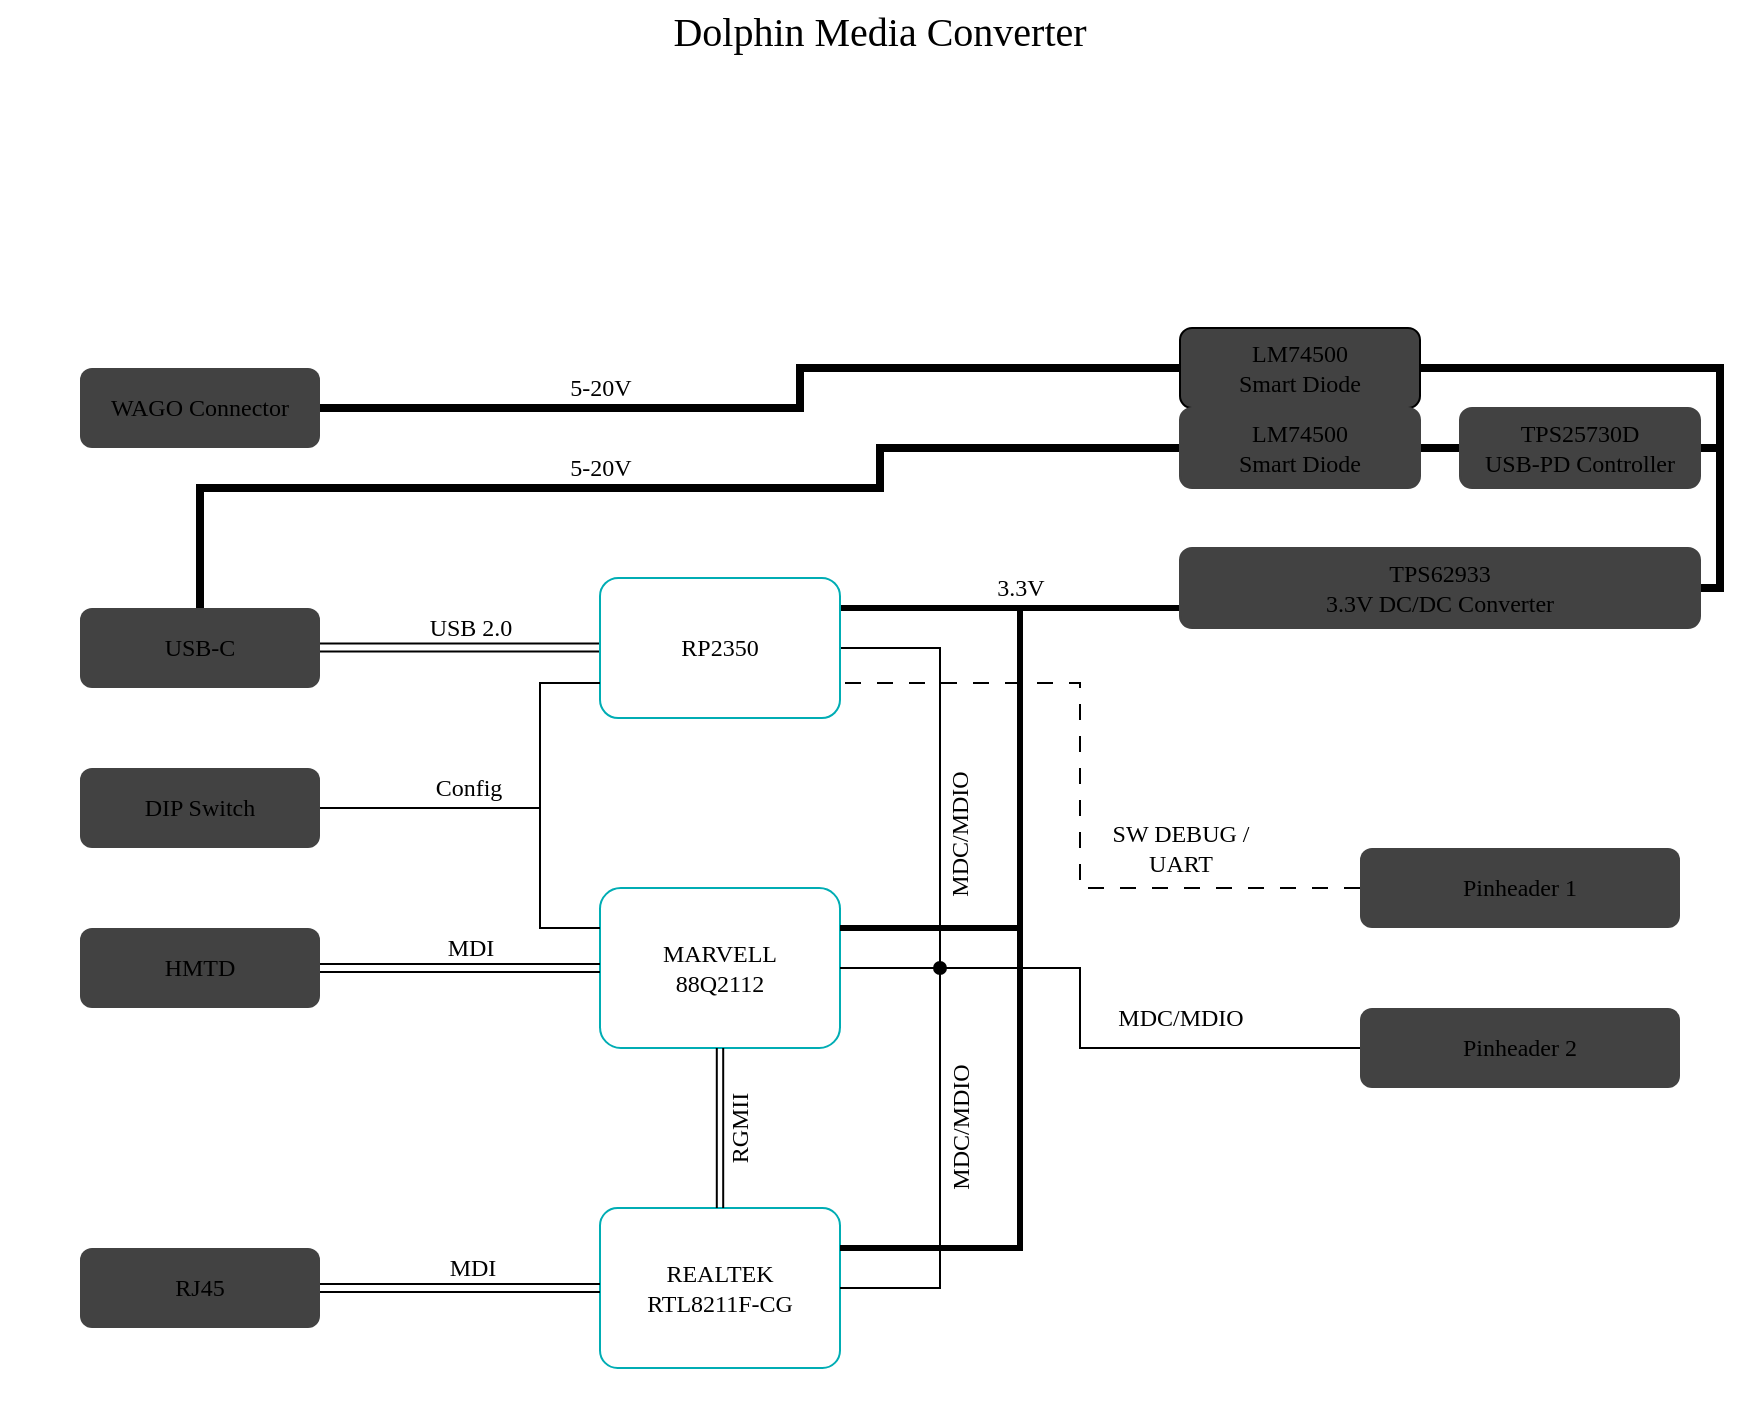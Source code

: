 <mxfile version="27.0.3">
  <diagram name="Page-1" id="NvmOd1hnCoSiwyfroD-n">
    <mxGraphModel dx="1501" dy="818" grid="1" gridSize="10" guides="1" tooltips="1" connect="1" arrows="1" fold="1" page="1" pageScale="1" pageWidth="1654" pageHeight="1169" background="light-dark(#FFFFFF,#222222)" math="0" shadow="0">
      <root>
        <mxCell id="0" />
        <mxCell id="1" parent="0" />
        <mxCell id="qNLJSK2YPdrOxjm5gzX9-74" value="" style="rounded=1;whiteSpace=wrap;html=1;strokeColor=none;arcSize=4;fontFamily=Bosch Sans;" vertex="1" parent="1">
          <mxGeometry x="1027" y="594" width="240" height="200" as="geometry" />
        </mxCell>
        <mxCell id="qNLJSK2YPdrOxjm5gzX9-48" value="" style="rounded=1;whiteSpace=wrap;html=1;strokeColor=none;arcSize=4;fontFamily=Bosch Sans;" vertex="1" parent="1">
          <mxGeometry x="947" y="354" width="320" height="200" as="geometry" />
        </mxCell>
        <mxCell id="qNLJSK2YPdrOxjm5gzX9-10" value="" style="rounded=1;whiteSpace=wrap;html=1;strokeColor=none;arcSize=4;fontFamily=Bosch Sans;" vertex="1" parent="1">
          <mxGeometry x="387" y="354" width="200" height="560" as="geometry" />
        </mxCell>
        <mxCell id="qNLJSK2YPdrOxjm5gzX9-1" value="&lt;font style=&quot;font-size: 20px;&quot;&gt;Dolphin Media Converter&lt;/font&gt;" style="text;html=1;align=center;verticalAlign=middle;whiteSpace=wrap;rounded=0;fontFamily=Bosch Sans;" vertex="1" parent="1">
          <mxGeometry x="682" y="210" width="290" height="30" as="geometry" />
        </mxCell>
        <mxCell id="qNLJSK2YPdrOxjm5gzX9-50" style="edgeStyle=orthogonalEdgeStyle;rounded=0;orthogonalLoop=1;jettySize=auto;html=1;entryX=0;entryY=0.5;entryDx=0;entryDy=0;fontFamily=Bosch Sans;fontSize=12;fontColor=default;strokeWidth=4;strokeColor=light-dark(#000000,#E20014);endArrow=none;startFill=0;" edge="1" parent="1" source="qNLJSK2YPdrOxjm5gzX9-5" target="qNLJSK2YPdrOxjm5gzX9-47">
          <mxGeometry relative="1" as="geometry">
            <Array as="points">
              <mxPoint x="487" y="454" />
              <mxPoint x="827" y="454" />
              <mxPoint x="827" y="434" />
            </Array>
          </mxGeometry>
        </mxCell>
        <mxCell id="qNLJSK2YPdrOxjm5gzX9-5" value="USB-C" style="rounded=1;whiteSpace=wrap;html=1;strokeColor=none;fillColor=light-dark(#424242,#222222);fontFamily=Bosch Sans;" vertex="1" parent="1">
          <mxGeometry x="427" y="514" width="120" height="40" as="geometry" />
        </mxCell>
        <mxCell id="qNLJSK2YPdrOxjm5gzX9-6" value="RJ45" style="rounded=1;whiteSpace=wrap;html=1;strokeColor=none;fillColor=light-dark(#424242,#222222);fontFamily=Bosch Sans;" vertex="1" parent="1">
          <mxGeometry x="427" y="834" width="120" height="40" as="geometry" />
        </mxCell>
        <mxCell id="qNLJSK2YPdrOxjm5gzX9-7" value="DIP Switch" style="rounded=1;whiteSpace=wrap;html=1;fillColor=light-dark(#424242,#222222);strokeColor=none;fontFamily=Bosch Sans;" vertex="1" parent="1">
          <mxGeometry x="427" y="594" width="120" height="40" as="geometry" />
        </mxCell>
        <mxCell id="qNLJSK2YPdrOxjm5gzX9-49" style="edgeStyle=orthogonalEdgeStyle;rounded=0;orthogonalLoop=1;jettySize=auto;html=1;entryX=0;entryY=0.5;entryDx=0;entryDy=0;fontFamily=Bosch Sans;fontSize=12;fontColor=default;strokeWidth=4;strokeColor=light-dark(#000000,#E20014);endArrow=none;startFill=0;" edge="1" parent="1" source="qNLJSK2YPdrOxjm5gzX9-8" target="qNLJSK2YPdrOxjm5gzX9-46">
          <mxGeometry relative="1" as="geometry">
            <Array as="points">
              <mxPoint x="787" y="414" />
              <mxPoint x="787" y="394" />
            </Array>
          </mxGeometry>
        </mxCell>
        <mxCell id="qNLJSK2YPdrOxjm5gzX9-66" value="5-20V" style="edgeLabel;html=1;align=center;verticalAlign=middle;resizable=0;points=[];rounded=1;arcSize=4;fontFamily=Bosch Sans;fontSize=12;fontColor=default;fillColor=default;labelBackgroundColor=none;direction=south;" vertex="1" connectable="0" parent="qNLJSK2YPdrOxjm5gzX9-49">
          <mxGeometry x="-0.379" relative="1" as="geometry">
            <mxPoint y="-10" as="offset" />
          </mxGeometry>
        </mxCell>
        <mxCell id="qNLJSK2YPdrOxjm5gzX9-8" value="WAGO Connector" style="rounded=1;whiteSpace=wrap;html=1;fillColor=light-dark(#424242,#222222);strokeColor=none;fontFamily=Bosch Sans;" vertex="1" parent="1">
          <mxGeometry x="427" y="394" width="120" height="40" as="geometry" />
        </mxCell>
        <mxCell id="qNLJSK2YPdrOxjm5gzX9-9" value="HMTD" style="rounded=1;whiteSpace=wrap;html=1;fillColor=light-dark(#424242,#222222);strokeColor=none;fontFamily=Bosch Sans;" vertex="1" parent="1">
          <mxGeometry x="427" y="674" width="120" height="40" as="geometry" />
        </mxCell>
        <mxCell id="qNLJSK2YPdrOxjm5gzX9-12" value="" style="rounded=1;whiteSpace=wrap;html=1;strokeColor=none;arcSize=4;fontFamily=Bosch Sans;" vertex="1" parent="1">
          <mxGeometry x="667" y="474" width="160" height="120" as="geometry" />
        </mxCell>
        <mxCell id="qNLJSK2YPdrOxjm5gzX9-19" value="" style="rounded=1;whiteSpace=wrap;html=1;strokeColor=none;arcSize=4;fontFamily=Bosch Sans;" vertex="1" parent="1">
          <mxGeometry x="667" y="634" width="160" height="120" as="geometry" />
        </mxCell>
        <mxCell id="qNLJSK2YPdrOxjm5gzX9-21" value="MARVELL&lt;div&gt;88Q2112&lt;/div&gt;" style="rounded=1;whiteSpace=wrap;html=1;strokeColor=light-dark(#00ADB4, #e20014);fillColor=default;arcSize=13;fontFamily=Bosch Sans;" vertex="1" parent="1">
          <mxGeometry x="687" y="654" width="120" height="80" as="geometry" />
        </mxCell>
        <mxCell id="qNLJSK2YPdrOxjm5gzX9-23" value="" style="rounded=1;whiteSpace=wrap;html=1;strokeColor=none;arcSize=4;fontFamily=Bosch Sans;" vertex="1" parent="1">
          <mxGeometry x="667" y="794" width="160" height="120" as="geometry" />
        </mxCell>
        <mxCell id="qNLJSK2YPdrOxjm5gzX9-24" value="REALTEK&lt;div&gt;RTL8211F-CG&lt;/div&gt;" style="rounded=1;whiteSpace=wrap;html=1;strokeColor=light-dark(#00ADB4, #008ed0);fillColor=default;arcSize=11;fontFamily=Bosch Sans;" vertex="1" parent="1">
          <mxGeometry x="687" y="814" width="120" height="80" as="geometry" />
        </mxCell>
        <mxCell id="qNLJSK2YPdrOxjm5gzX9-25" style="edgeStyle=orthogonalEdgeStyle;rounded=0;orthogonalLoop=1;jettySize=auto;html=1;entryX=0.5;entryY=0;entryDx=0;entryDy=0;fontFamily=Bosch Sans;fontSize=12;fontColor=default;shape=link;width=3.2;" edge="1" parent="1" source="qNLJSK2YPdrOxjm5gzX9-21" target="qNLJSK2YPdrOxjm5gzX9-24">
          <mxGeometry relative="1" as="geometry">
            <Array as="points">
              <mxPoint x="747" y="784" />
              <mxPoint x="747" y="784" />
            </Array>
          </mxGeometry>
        </mxCell>
        <mxCell id="qNLJSK2YPdrOxjm5gzX9-26" value="RGMII" style="edgeLabel;html=1;align=center;verticalAlign=middle;resizable=0;points=[];rounded=1;arcSize=4;fontFamily=Bosch Sans;fontSize=12;fontColor=default;fillColor=default;labelBackgroundColor=none;horizontal=0;" vertex="1" connectable="0" parent="qNLJSK2YPdrOxjm5gzX9-25">
          <mxGeometry x="-0.188" y="-1" relative="1" as="geometry">
            <mxPoint x="11" y="8" as="offset" />
          </mxGeometry>
        </mxCell>
        <mxCell id="qNLJSK2YPdrOxjm5gzX9-27" style="edgeStyle=orthogonalEdgeStyle;rounded=0;orthogonalLoop=1;jettySize=auto;html=1;entryX=1;entryY=0.5;entryDx=0;entryDy=0;fontFamily=Bosch Sans;fontSize=12;fontColor=default;endArrow=none;startFill=0;" edge="1" parent="1" source="qNLJSK2YPdrOxjm5gzX9-13" target="qNLJSK2YPdrOxjm5gzX9-21">
          <mxGeometry relative="1" as="geometry">
            <Array as="points">
              <mxPoint x="857" y="534" />
              <mxPoint x="857" y="694" />
            </Array>
          </mxGeometry>
        </mxCell>
        <mxCell id="qNLJSK2YPdrOxjm5gzX9-28" style="edgeStyle=orthogonalEdgeStyle;rounded=0;orthogonalLoop=1;jettySize=auto;html=1;entryX=1;entryY=0.5;entryDx=0;entryDy=0;fontFamily=Bosch Sans;fontSize=12;fontColor=default;endArrow=none;startFill=0;" edge="1" parent="1" source="qNLJSK2YPdrOxjm5gzX9-13" target="qNLJSK2YPdrOxjm5gzX9-24">
          <mxGeometry relative="1" as="geometry">
            <Array as="points">
              <mxPoint x="857" y="534" />
              <mxPoint x="857" y="854" />
            </Array>
          </mxGeometry>
        </mxCell>
        <mxCell id="qNLJSK2YPdrOxjm5gzX9-29" value="MDC/MDIO" style="edgeLabel;html=1;align=center;verticalAlign=middle;resizable=0;points=[];rounded=1;arcSize=4;fontFamily=Bosch Sans;fontSize=12;fontColor=default;fillColor=default;labelBackgroundColor=none;horizontal=0;" vertex="1" connectable="0" parent="qNLJSK2YPdrOxjm5gzX9-28">
          <mxGeometry x="-0.341" y="1" relative="1" as="geometry">
            <mxPoint x="9" y="5" as="offset" />
          </mxGeometry>
        </mxCell>
        <mxCell id="qNLJSK2YPdrOxjm5gzX9-30" value="MDC/MDIO" style="edgeLabel;html=1;align=center;verticalAlign=middle;resizable=0;points=[];rounded=1;arcSize=4;fontFamily=Bosch Sans;fontSize=12;fontColor=default;fillColor=default;labelBackgroundColor=none;horizontal=0;" vertex="1" connectable="0" parent="1">
          <mxGeometry x="867.004" y="774.003" as="geometry" />
        </mxCell>
        <mxCell id="qNLJSK2YPdrOxjm5gzX9-39" style="edgeStyle=orthogonalEdgeStyle;rounded=0;orthogonalLoop=1;jettySize=auto;html=1;fontFamily=Bosch Sans;fontSize=12;fontColor=default;shape=link;" edge="1" parent="1" source="qNLJSK2YPdrOxjm5gzX9-6" target="qNLJSK2YPdrOxjm5gzX9-24">
          <mxGeometry relative="1" as="geometry" />
        </mxCell>
        <mxCell id="qNLJSK2YPdrOxjm5gzX9-41" value="MDI" style="edgeLabel;html=1;align=center;verticalAlign=middle;resizable=0;points=[];rounded=1;arcSize=4;fontFamily=Bosch Sans;fontSize=12;fontColor=default;fillColor=default;labelBackgroundColor=none;" vertex="1" connectable="0" parent="qNLJSK2YPdrOxjm5gzX9-39">
          <mxGeometry x="0.067" y="3" relative="1" as="geometry">
            <mxPoint x="1" y="-7" as="offset" />
          </mxGeometry>
        </mxCell>
        <mxCell id="qNLJSK2YPdrOxjm5gzX9-38" style="edgeStyle=orthogonalEdgeStyle;rounded=0;orthogonalLoop=1;jettySize=auto;html=1;entryX=0;entryY=0.5;entryDx=0;entryDy=0;fontFamily=Bosch Sans;fontSize=12;fontColor=default;shape=link;" edge="1" parent="1" source="qNLJSK2YPdrOxjm5gzX9-9" target="qNLJSK2YPdrOxjm5gzX9-21">
          <mxGeometry relative="1" as="geometry" />
        </mxCell>
        <mxCell id="qNLJSK2YPdrOxjm5gzX9-40" value="MDI" style="edgeLabel;html=1;align=center;verticalAlign=middle;resizable=0;points=[];rounded=1;arcSize=4;fontFamily=Bosch Sans;fontSize=12;fontColor=default;fillColor=default;labelBackgroundColor=none;" vertex="1" connectable="0" parent="qNLJSK2YPdrOxjm5gzX9-38">
          <mxGeometry x="0.099" y="-2" relative="1" as="geometry">
            <mxPoint x="-2" y="-12" as="offset" />
          </mxGeometry>
        </mxCell>
        <mxCell id="qNLJSK2YPdrOxjm5gzX9-43" style="edgeStyle=orthogonalEdgeStyle;rounded=0;orthogonalLoop=1;jettySize=auto;html=1;entryX=0;entryY=0.5;entryDx=0;entryDy=0;fontFamily=Bosch Sans;fontSize=12;fontColor=default;shape=link;" edge="1" parent="1">
          <mxGeometry relative="1" as="geometry">
            <mxPoint x="547" y="533.81" as="sourcePoint" />
            <mxPoint x="687" y="533.81" as="targetPoint" />
          </mxGeometry>
        </mxCell>
        <mxCell id="qNLJSK2YPdrOxjm5gzX9-44" value="USB 2.0" style="edgeLabel;html=1;align=center;verticalAlign=middle;resizable=0;points=[];rounded=1;arcSize=4;fontFamily=Bosch Sans;fontSize=12;fontColor=default;fillColor=default;labelBackgroundColor=none;" vertex="1" connectable="0" parent="qNLJSK2YPdrOxjm5gzX9-43">
          <mxGeometry x="0.099" y="-2" relative="1" as="geometry">
            <mxPoint x="-2" y="-12" as="offset" />
          </mxGeometry>
        </mxCell>
        <mxCell id="qNLJSK2YPdrOxjm5gzX9-56" style="edgeStyle=orthogonalEdgeStyle;rounded=0;orthogonalLoop=1;jettySize=auto;html=1;entryX=1;entryY=0.5;entryDx=0;entryDy=0;fontFamily=Bosch Sans;fontSize=12;fontColor=default;strokeColor=light-dark(#000000,#E20014);strokeWidth=4;endArrow=none;startFill=0;" edge="1" parent="1" source="qNLJSK2YPdrOxjm5gzX9-46" target="qNLJSK2YPdrOxjm5gzX9-54">
          <mxGeometry relative="1" as="geometry">
            <Array as="points">
              <mxPoint x="1247" y="394" />
              <mxPoint x="1247" y="504" />
            </Array>
          </mxGeometry>
        </mxCell>
        <mxCell id="qNLJSK2YPdrOxjm5gzX9-46" value="&lt;span style=&quot;text-align: left;&quot;&gt;LM74500&lt;/span&gt;&lt;div&gt;&lt;span style=&quot;text-align: left;&quot;&gt;Smart Diode&lt;/span&gt;&lt;/div&gt;" style="rounded=1;whiteSpace=wrap;html=1;fillColor=light-dark(#424242,#222222);strokeColor=light-dark(#000000, #121212);fontFamily=Bosch Sans;" vertex="1" parent="1">
          <mxGeometry x="977" y="374" width="120" height="40" as="geometry" />
        </mxCell>
        <mxCell id="qNLJSK2YPdrOxjm5gzX9-52" style="edgeStyle=orthogonalEdgeStyle;rounded=0;orthogonalLoop=1;jettySize=auto;html=1;exitX=1;exitY=0.5;exitDx=0;exitDy=0;entryX=0;entryY=0.5;entryDx=0;entryDy=0;fontFamily=Bosch Sans;fontSize=12;fontColor=default;endArrow=none;startFill=0;strokeColor=light-dark(#000000,#E20014);strokeWidth=4;" edge="1" parent="1" source="qNLJSK2YPdrOxjm5gzX9-47" target="qNLJSK2YPdrOxjm5gzX9-51">
          <mxGeometry relative="1" as="geometry" />
        </mxCell>
        <mxCell id="qNLJSK2YPdrOxjm5gzX9-47" value="&lt;span style=&quot;text-align: left;&quot;&gt;LM74500&lt;/span&gt;&lt;div&gt;&lt;span style=&quot;text-align: left;&quot;&gt;Smart Diode&lt;/span&gt;&lt;/div&gt;" style="rounded=1;whiteSpace=wrap;html=1;fillColor=light-dark(#424242,#222222);strokeColor=light-dark(#424242, #121212);fontFamily=Bosch Sans;" vertex="1" parent="1">
          <mxGeometry x="977" y="414" width="120" height="40" as="geometry" />
        </mxCell>
        <mxCell id="qNLJSK2YPdrOxjm5gzX9-57" style="edgeStyle=orthogonalEdgeStyle;rounded=0;orthogonalLoop=1;jettySize=auto;html=1;entryX=1;entryY=0.5;entryDx=0;entryDy=0;fontFamily=Bosch Sans;fontSize=12;fontColor=default;strokeColor=light-dark(#000000,#E20014);endArrow=none;startFill=0;strokeWidth=4;" edge="1" parent="1" source="qNLJSK2YPdrOxjm5gzX9-51" target="qNLJSK2YPdrOxjm5gzX9-54">
          <mxGeometry relative="1" as="geometry">
            <Array as="points">
              <mxPoint x="1247" y="434" />
              <mxPoint x="1247" y="504" />
            </Array>
          </mxGeometry>
        </mxCell>
        <mxCell id="qNLJSK2YPdrOxjm5gzX9-51" value="&lt;div style=&quot;&quot;&gt;&lt;span style=&quot;background-color: transparent;&quot;&gt;TPS25730D&lt;/span&gt;&lt;/div&gt;&lt;div style=&quot;&quot;&gt;&lt;span style=&quot;background-color: transparent; color: light-dark(rgb(0, 0, 0), rgb(255, 255, 255));&quot;&gt;USB-PD Controller&lt;/span&gt;&lt;/div&gt;" style="rounded=1;whiteSpace=wrap;html=1;fillColor=light-dark(#424242,#222222);strokeColor=light-dark(#424242, #121212);align=center;fontFamily=Bosch Sans;" vertex="1" parent="1">
          <mxGeometry x="1117" y="414" width="120" height="40" as="geometry" />
        </mxCell>
        <mxCell id="qNLJSK2YPdrOxjm5gzX9-60" style="edgeStyle=orthogonalEdgeStyle;rounded=0;orthogonalLoop=1;jettySize=auto;html=1;entryX=1;entryY=0.25;entryDx=0;entryDy=0;fontFamily=Bosch Sans;fontSize=12;fontColor=default;strokeWidth=3;strokeColor=light-dark(#000000, #78be20);endArrow=none;startFill=0;" edge="1" parent="1" source="qNLJSK2YPdrOxjm5gzX9-54" target="qNLJSK2YPdrOxjm5gzX9-21">
          <mxGeometry relative="1" as="geometry">
            <Array as="points">
              <mxPoint x="897" y="514" />
              <mxPoint x="897" y="674" />
            </Array>
          </mxGeometry>
        </mxCell>
        <mxCell id="qNLJSK2YPdrOxjm5gzX9-61" style="edgeStyle=orthogonalEdgeStyle;rounded=0;orthogonalLoop=1;jettySize=auto;html=1;entryX=1;entryY=0.25;entryDx=0;entryDy=0;fontFamily=Bosch Sans;fontSize=12;fontColor=default;strokeWidth=3;strokeColor=light-dark(#000000, #78be20);endArrow=none;startFill=0;" edge="1" parent="1" source="qNLJSK2YPdrOxjm5gzX9-54" target="qNLJSK2YPdrOxjm5gzX9-24">
          <mxGeometry relative="1" as="geometry">
            <Array as="points">
              <mxPoint x="897" y="514" />
              <mxPoint x="897" y="834" />
            </Array>
          </mxGeometry>
        </mxCell>
        <mxCell id="qNLJSK2YPdrOxjm5gzX9-62" style="edgeStyle=orthogonalEdgeStyle;rounded=0;orthogonalLoop=1;jettySize=auto;html=1;exitX=0;exitY=0.5;exitDx=0;exitDy=0;entryX=1;entryY=0.25;entryDx=0;entryDy=0;fontFamily=Bosch Sans;fontSize=12;fontColor=default;strokeColor=light-dark(#000000,#78BE20);strokeWidth=3;endArrow=none;startFill=0;" edge="1" parent="1" source="qNLJSK2YPdrOxjm5gzX9-54" target="qNLJSK2YPdrOxjm5gzX9-13">
          <mxGeometry relative="1" as="geometry">
            <Array as="points">
              <mxPoint x="987" y="504" />
              <mxPoint x="987" y="514" />
              <mxPoint x="797" y="514" />
              <mxPoint x="797" y="517" />
            </Array>
          </mxGeometry>
        </mxCell>
        <mxCell id="qNLJSK2YPdrOxjm5gzX9-63" value="3.3V" style="edgeLabel;html=1;align=center;verticalAlign=middle;resizable=0;points=[];rounded=1;arcSize=4;fontFamily=Bosch Sans;fontSize=12;fontColor=default;fillColor=default;labelBackgroundColor=none;" vertex="1" connectable="0" parent="qNLJSK2YPdrOxjm5gzX9-62">
          <mxGeometry x="0.108" relative="1" as="geometry">
            <mxPoint x="13" y="-10" as="offset" />
          </mxGeometry>
        </mxCell>
        <mxCell id="qNLJSK2YPdrOxjm5gzX9-54" value="&lt;div style=&quot;&quot;&gt;&lt;span style=&quot;text-align: left;&quot;&gt;TPS62933&lt;/span&gt;&lt;/div&gt;&lt;div style=&quot;&quot;&gt;3.3V DC/DC Converter&lt;/div&gt;" style="rounded=1;whiteSpace=wrap;html=1;fillColor=light-dark(#424242,#222222);strokeColor=light-dark(#424242, #121212);align=center;fontFamily=Bosch Sans;" vertex="1" parent="1">
          <mxGeometry x="977" y="484" width="260" height="40" as="geometry" />
        </mxCell>
        <mxCell id="qNLJSK2YPdrOxjm5gzX9-13" value="RP2350" style="rounded=1;whiteSpace=wrap;html=1;strokeColor=light-dark(#00ADB4, #b90276);fillColor=default;arcSize=13;fontFamily=Bosch Sans;" vertex="1" parent="1">
          <mxGeometry x="687" y="499" width="120" height="70" as="geometry" />
        </mxCell>
        <mxCell id="qNLJSK2YPdrOxjm5gzX9-67" value="5-20V" style="edgeLabel;html=1;align=center;verticalAlign=middle;resizable=0;points=[];rounded=1;arcSize=4;fontFamily=Bosch Sans;fontSize=12;fontColor=default;fillColor=default;labelBackgroundColor=none;" vertex="1" connectable="0" parent="1">
          <mxGeometry x="686.999" y="444" as="geometry" />
        </mxCell>
        <mxCell id="qNLJSK2YPdrOxjm5gzX9-68" style="edgeStyle=orthogonalEdgeStyle;rounded=0;orthogonalLoop=1;jettySize=auto;html=1;entryX=0;entryY=0.75;entryDx=0;entryDy=0;fontFamily=Bosch Sans;fontSize=12;fontColor=default;endArrow=none;startFill=0;" edge="1" parent="1" source="qNLJSK2YPdrOxjm5gzX9-7" target="qNLJSK2YPdrOxjm5gzX9-13">
          <mxGeometry relative="1" as="geometry">
            <Array as="points">
              <mxPoint x="657" y="614" />
              <mxPoint x="657" y="551" />
            </Array>
          </mxGeometry>
        </mxCell>
        <mxCell id="qNLJSK2YPdrOxjm5gzX9-69" style="edgeStyle=orthogonalEdgeStyle;rounded=0;orthogonalLoop=1;jettySize=auto;html=1;entryX=0;entryY=0.25;entryDx=0;entryDy=0;fontFamily=Bosch Sans;fontSize=12;fontColor=default;endArrow=none;startFill=0;" edge="1" parent="1" source="qNLJSK2YPdrOxjm5gzX9-7" target="qNLJSK2YPdrOxjm5gzX9-21">
          <mxGeometry relative="1" as="geometry">
            <Array as="points">
              <mxPoint x="657" y="614" />
              <mxPoint x="657" y="674" />
            </Array>
          </mxGeometry>
        </mxCell>
        <mxCell id="qNLJSK2YPdrOxjm5gzX9-70" value="Config" style="edgeLabel;html=1;align=center;verticalAlign=middle;resizable=0;points=[];rounded=1;arcSize=4;fontFamily=Bosch Sans;fontSize=12;fontColor=default;fillColor=default;labelBackgroundColor=none;" vertex="1" connectable="0" parent="qNLJSK2YPdrOxjm5gzX9-69">
          <mxGeometry x="-0.304" y="1" relative="1" as="geometry">
            <mxPoint x="4" y="-9" as="offset" />
          </mxGeometry>
        </mxCell>
        <mxCell id="qNLJSK2YPdrOxjm5gzX9-75" style="edgeStyle=orthogonalEdgeStyle;rounded=0;orthogonalLoop=1;jettySize=auto;html=1;entryX=1;entryY=0.75;entryDx=0;entryDy=0;fontFamily=Bosch Sans;fontSize=12;fontColor=default;dashed=1;dashPattern=8 8;strokeWidth=1;endArrow=none;startFill=0;" edge="1" parent="1" source="qNLJSK2YPdrOxjm5gzX9-72" target="qNLJSK2YPdrOxjm5gzX9-13">
          <mxGeometry relative="1" as="geometry">
            <Array as="points">
              <mxPoint x="927" y="654" />
              <mxPoint x="927" y="551" />
            </Array>
          </mxGeometry>
        </mxCell>
        <mxCell id="qNLJSK2YPdrOxjm5gzX9-72" value="Pinheader 1" style="rounded=1;whiteSpace=wrap;html=1;strokeColor=none;fillColor=light-dark(#424242,#222222);fontFamily=Bosch Sans;" vertex="1" parent="1">
          <mxGeometry x="1067" y="634" width="160" height="40" as="geometry" />
        </mxCell>
        <mxCell id="qNLJSK2YPdrOxjm5gzX9-77" style="edgeStyle=orthogonalEdgeStyle;rounded=0;orthogonalLoop=1;jettySize=auto;html=1;fontFamily=Bosch Sans;fontSize=12;fontColor=default;endArrow=oval;startFill=0;endFill=1;" edge="1" parent="1" source="qNLJSK2YPdrOxjm5gzX9-73">
          <mxGeometry relative="1" as="geometry">
            <mxPoint x="857" y="694" as="targetPoint" />
            <Array as="points">
              <mxPoint x="927" y="734" />
              <mxPoint x="927" y="694" />
              <mxPoint x="857" y="694" />
            </Array>
          </mxGeometry>
        </mxCell>
        <mxCell id="qNLJSK2YPdrOxjm5gzX9-73" value="Pinheader 2" style="rounded=1;whiteSpace=wrap;html=1;strokeColor=none;fillColor=light-dark(#424242,#222222);fontFamily=Bosch Sans;" vertex="1" parent="1">
          <mxGeometry x="1067" y="714" width="160" height="40" as="geometry" />
        </mxCell>
        <mxCell id="qNLJSK2YPdrOxjm5gzX9-76" value="SW DEBUG /&lt;div&gt;UART&lt;/div&gt;" style="text;html=1;align=center;verticalAlign=middle;resizable=0;points=[];autosize=1;strokeColor=none;fillColor=none;fontFamily=Bosch Sans;fontSize=12;fontColor=default;horizontal=1;" vertex="1" parent="1">
          <mxGeometry x="927" y="614" width="100" height="40" as="geometry" />
        </mxCell>
        <mxCell id="qNLJSK2YPdrOxjm5gzX9-78" value="MDC/MDIO" style="edgeLabel;html=1;align=center;verticalAlign=middle;resizable=0;points=[];rounded=1;arcSize=4;fontFamily=Bosch Sans;fontSize=12;fontColor=default;fillColor=default;labelBackgroundColor=none;horizontal=1;" vertex="1" connectable="0" parent="1">
          <mxGeometry x="977" y="719" as="geometry" />
        </mxCell>
      </root>
    </mxGraphModel>
  </diagram>
</mxfile>
